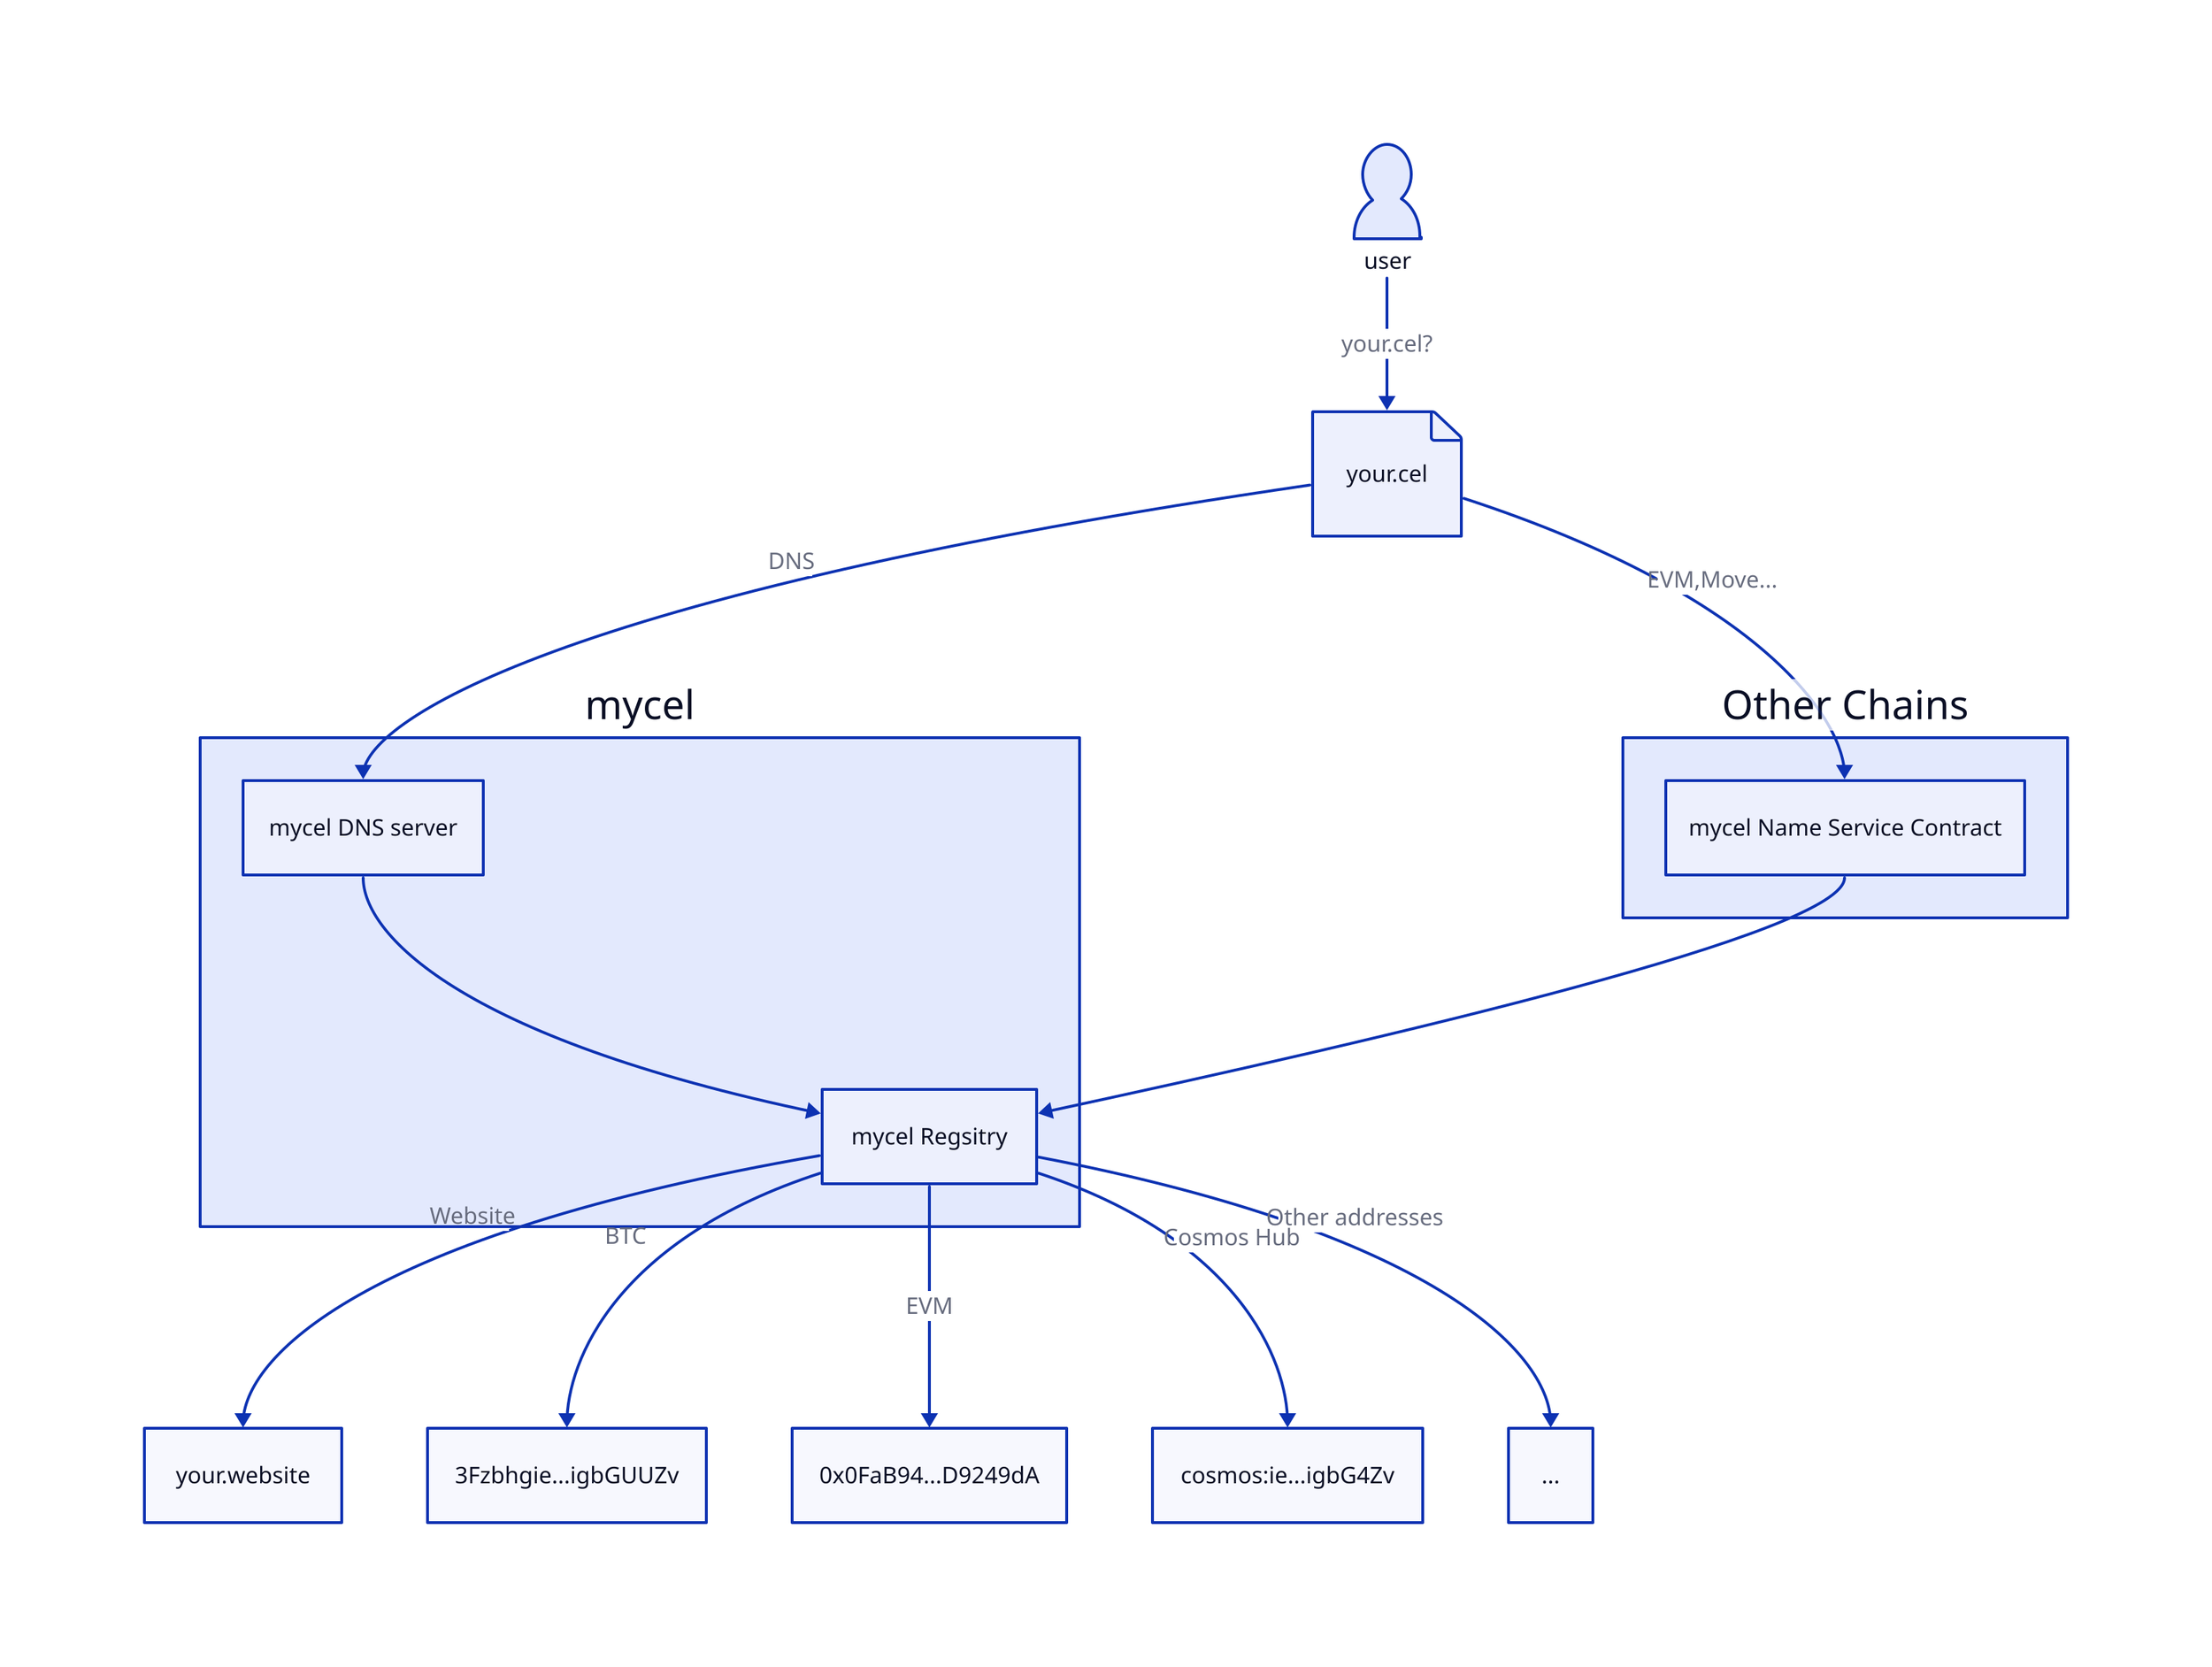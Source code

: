 mycel: mycel {
  DNS: mycel DNS server
  Registry: mycel Regsitry

  DNS -> Registry
}

otherChain: Other Chains {
  NSC: mycel Name Service Contract
}
otherChain.NSC -> mycel.Registry

"user".shape: person
"your.cel".shape: page

user -> "your.cel": your.cel?
"your.cel" -> mycel.DNS: DNS
"your.cel" -> otherChain.NSC: EVM,Move...
mycel.Registry-> "your.website" : Website
mycel.Registry-> "3Fzbhgie...igbGUUZv": BTC
mycel.Registry-> "0x0FaB94...D9249dA": EVM
mycel.Registry-> "cosmos:ie...igbG4Zv": Cosmos Hub
mycel.Registry->"...": Other addresses
